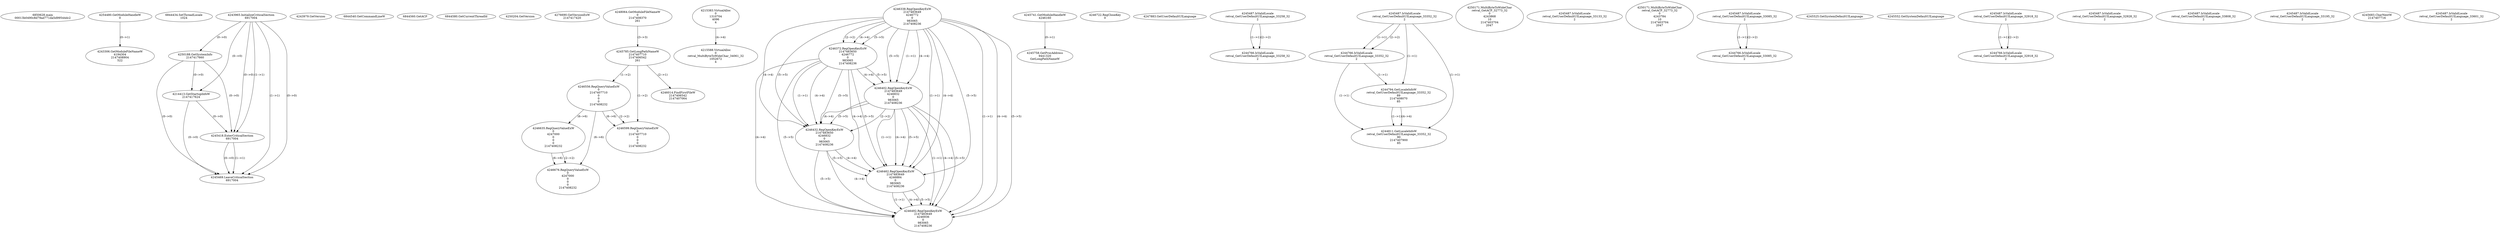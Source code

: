 // Global SCDG with merge call
digraph {
	0 [label="6850628.main
00013b0490c8d79ad771da5d99544dc2"]
	1 [label="4254480.GetModuleHandleW
0"]
	2 [label="6844434.SetThreadLocale
1024"]
	3 [label="4243965.InitializeCriticalSection
6917004"]
	4 [label="4243979.GetVersion
"]
	5 [label="4250188.GetSystemInfo
2147417660"]
	3 -> 5 [label="(0-->0)"]
	6 [label="6844540.GetCommandLineW
"]
	7 [label="4214413.GetStartupInfoW
2147417624"]
	3 -> 7 [label="(0-->0)"]
	5 -> 7 [label="(0-->0)"]
	8 [label="6844560.GetACP
"]
	9 [label="6844580.GetCurrentThreadId
"]
	10 [label="4250204.GetVersion
"]
	11 [label="4276690.GetVersionExW
2147417420"]
	12 [label="4243306.GetModuleFileNameW
4194304
2147408904
522"]
	1 -> 12 [label="(0-->1)"]
	13 [label="4248064.GetModuleFileNameW
0
2147408370
261"]
	14 [label="4215383.VirtualAlloc
0
1310704
4096
4"]
	15 [label="4246338.RegOpenKeyExW
2147483649
4246772
0
983065
2147408236"]
	16 [label="4245741.GetModuleHandleW
4246160"]
	17 [label="4245758.GetProcAddress
9441320
GetLongPathNameW"]
	16 -> 17 [label="(0-->1)"]
	18 [label="4245785.GetLongPathNameW
2147407710
2147406542
261"]
	13 -> 18 [label="(3-->3)"]
	19 [label="4246556.RegQueryValueExW
0
2147407710
0
0
0
2147408232"]
	18 -> 19 [label="(1-->2)"]
	20 [label="4246599.RegQueryValueExW
0
2147407710
0
0
0
2147408232"]
	18 -> 20 [label="(1-->2)"]
	19 -> 20 [label="(2-->2)"]
	19 -> 20 [label="(6-->6)"]
	21 [label="4246722.RegCloseKey
0"]
	22 [label="4247883.GetUserDefaultUILanguage
"]
	23 [label="4245418.EnterCriticalSection
6917004"]
	3 -> 23 [label="(1-->1)"]
	3 -> 23 [label="(0-->0)"]
	5 -> 23 [label="(0-->0)"]
	7 -> 23 [label="(0-->0)"]
	24 [label="4245469.LeaveCriticalSection
6917004"]
	3 -> 24 [label="(1-->1)"]
	23 -> 24 [label="(1-->1)"]
	3 -> 24 [label="(0-->0)"]
	5 -> 24 [label="(0-->0)"]
	7 -> 24 [label="(0-->0)"]
	23 -> 24 [label="(0-->0)"]
	25 [label="4245487.IsValidLocale
retval_GetUserDefaultUILanguage_33258_32
2"]
	26 [label="4246372.RegOpenKeyExW
2147483650
4246772
0
983065
2147408236"]
	15 -> 26 [label="(2-->2)"]
	15 -> 26 [label="(4-->4)"]
	15 -> 26 [label="(5-->5)"]
	27 [label="4246402.RegOpenKeyExW
2147483649
4246832
0
983065
2147408236"]
	15 -> 27 [label="(1-->1)"]
	15 -> 27 [label="(4-->4)"]
	26 -> 27 [label="(4-->4)"]
	15 -> 27 [label="(5-->5)"]
	26 -> 27 [label="(5-->5)"]
	28 [label="4246432.RegOpenKeyExW
2147483650
4246832
0
983065
2147408236"]
	26 -> 28 [label="(1-->1)"]
	27 -> 28 [label="(2-->2)"]
	15 -> 28 [label="(4-->4)"]
	26 -> 28 [label="(4-->4)"]
	27 -> 28 [label="(4-->4)"]
	15 -> 28 [label="(5-->5)"]
	26 -> 28 [label="(5-->5)"]
	27 -> 28 [label="(5-->5)"]
	29 [label="4246462.RegOpenKeyExW
2147483649
4246884
0
983065
2147408236"]
	15 -> 29 [label="(1-->1)"]
	27 -> 29 [label="(1-->1)"]
	15 -> 29 [label="(4-->4)"]
	26 -> 29 [label="(4-->4)"]
	27 -> 29 [label="(4-->4)"]
	28 -> 29 [label="(4-->4)"]
	15 -> 29 [label="(5-->5)"]
	26 -> 29 [label="(5-->5)"]
	27 -> 29 [label="(5-->5)"]
	28 -> 29 [label="(5-->5)"]
	30 [label="4246635.RegQueryValueExW
0
4247000
0
0
0
2147408232"]
	19 -> 30 [label="(6-->6)"]
	31 [label="4246676.RegQueryValueExW
0
4247000
0
0
0
2147408232"]
	30 -> 31 [label="(2-->2)"]
	19 -> 31 [label="(6-->6)"]
	30 -> 31 [label="(6-->6)"]
	32 [label="4245487.IsValidLocale
retval_GetUserDefaultUILanguage_33352_32
2"]
	33 [label="4250171.MultiByteToWideChar
retval_GetACP_32773_32
0
4243868
10
2147403704
2047"]
	34 [label="4245487.IsValidLocale
retval_GetUserDefaultUILanguage_33133_32
2"]
	35 [label="4250171.MultiByteToWideChar
retval_GetACP_32773_32
0
4243784
10
2147403704
2047"]
	36 [label="4215588.VirtualAlloc
0
retval_MultiByteToWideChar_34061_32
1052672
4"]
	14 -> 36 [label="(4-->4)"]
	37 [label="4245487.IsValidLocale
retval_GetUserDefaultUILanguage_33085_32
2"]
	38 [label="4244766.IsValidLocale
retval_GetUserDefaultUILanguage_33085_32
2"]
	37 -> 38 [label="(1-->1)"]
	37 -> 38 [label="(2-->2)"]
	39 [label="4245525.GetSystemDefaultUILanguage
"]
	40 [label="4245552.GetSystemDefaultUILanguage
"]
	41 [label="4244766.IsValidLocale
retval_GetUserDefaultUILanguage_33352_32
2"]
	32 -> 41 [label="(1-->1)"]
	32 -> 41 [label="(2-->2)"]
	42 [label="4244794.GetLocaleInfoW
retval_GetUserDefaultUILanguage_33352_32
89
2147408070
85"]
	32 -> 42 [label="(1-->1)"]
	41 -> 42 [label="(1-->1)"]
	43 [label="4244811.GetLocaleInfoW
retval_GetUserDefaultUILanguage_33352_32
90
2147407900
85"]
	32 -> 43 [label="(1-->1)"]
	41 -> 43 [label="(1-->1)"]
	42 -> 43 [label="(1-->1)"]
	42 -> 43 [label="(4-->4)"]
	44 [label="4245487.IsValidLocale
retval_GetUserDefaultUILanguage_32918_32
2"]
	45 [label="4244766.IsValidLocale
retval_GetUserDefaultUILanguage_32918_32
2"]
	44 -> 45 [label="(1-->1)"]
	44 -> 45 [label="(2-->2)"]
	46 [label="4244766.IsValidLocale
retval_GetUserDefaultUILanguage_33258_32
2"]
	25 -> 46 [label="(1-->1)"]
	25 -> 46 [label="(2-->2)"]
	47 [label="4245487.IsValidLocale
retval_GetUserDefaultUILanguage_32928_32
2"]
	48 [label="4246492.RegOpenKeyExW
2147483649
4246936
0
983065
2147408236"]
	15 -> 48 [label="(1-->1)"]
	27 -> 48 [label="(1-->1)"]
	29 -> 48 [label="(1-->1)"]
	15 -> 48 [label="(4-->4)"]
	26 -> 48 [label="(4-->4)"]
	27 -> 48 [label="(4-->4)"]
	28 -> 48 [label="(4-->4)"]
	29 -> 48 [label="(4-->4)"]
	15 -> 48 [label="(5-->5)"]
	26 -> 48 [label="(5-->5)"]
	27 -> 48 [label="(5-->5)"]
	28 -> 48 [label="(5-->5)"]
	29 -> 48 [label="(5-->5)"]
	49 [label="4245487.IsValidLocale
retval_GetUserDefaultUILanguage_33808_32
2"]
	50 [label="4245487.IsValidLocale
retval_GetUserDefaultUILanguage_33195_32
2"]
	51 [label="4245683.CharNextW
2147407716"]
	52 [label="4246014.FindFirstFileW
2147406542
2147407064"]
	18 -> 52 [label="(2-->1)"]
	53 [label="4245487.IsValidLocale
retval_GetUserDefaultUILanguage_33601_32
2"]
}
